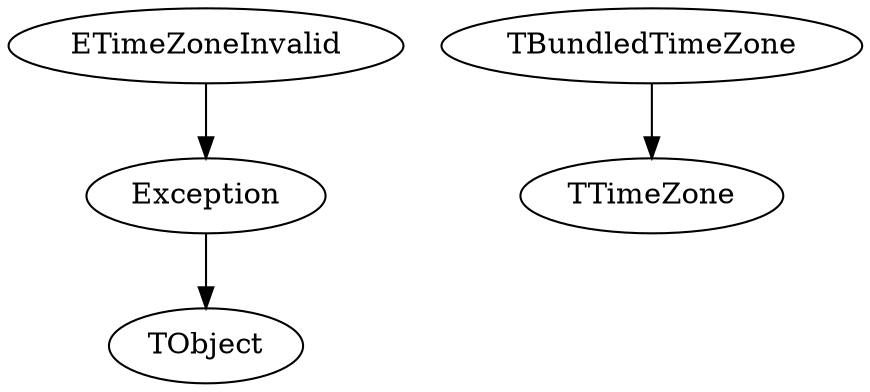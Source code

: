 DiGraph Classes {
  Exception -> TObject
  ETimeZoneInvalid -> Exception
  ETimeZoneInvalid [href="TZDB.ETimeZoneInvalid.html"]
  TBundledTimeZone -> TTimeZone
  TBundledTimeZone [href="TZDB.TBundledTimeZone.html"]
}
